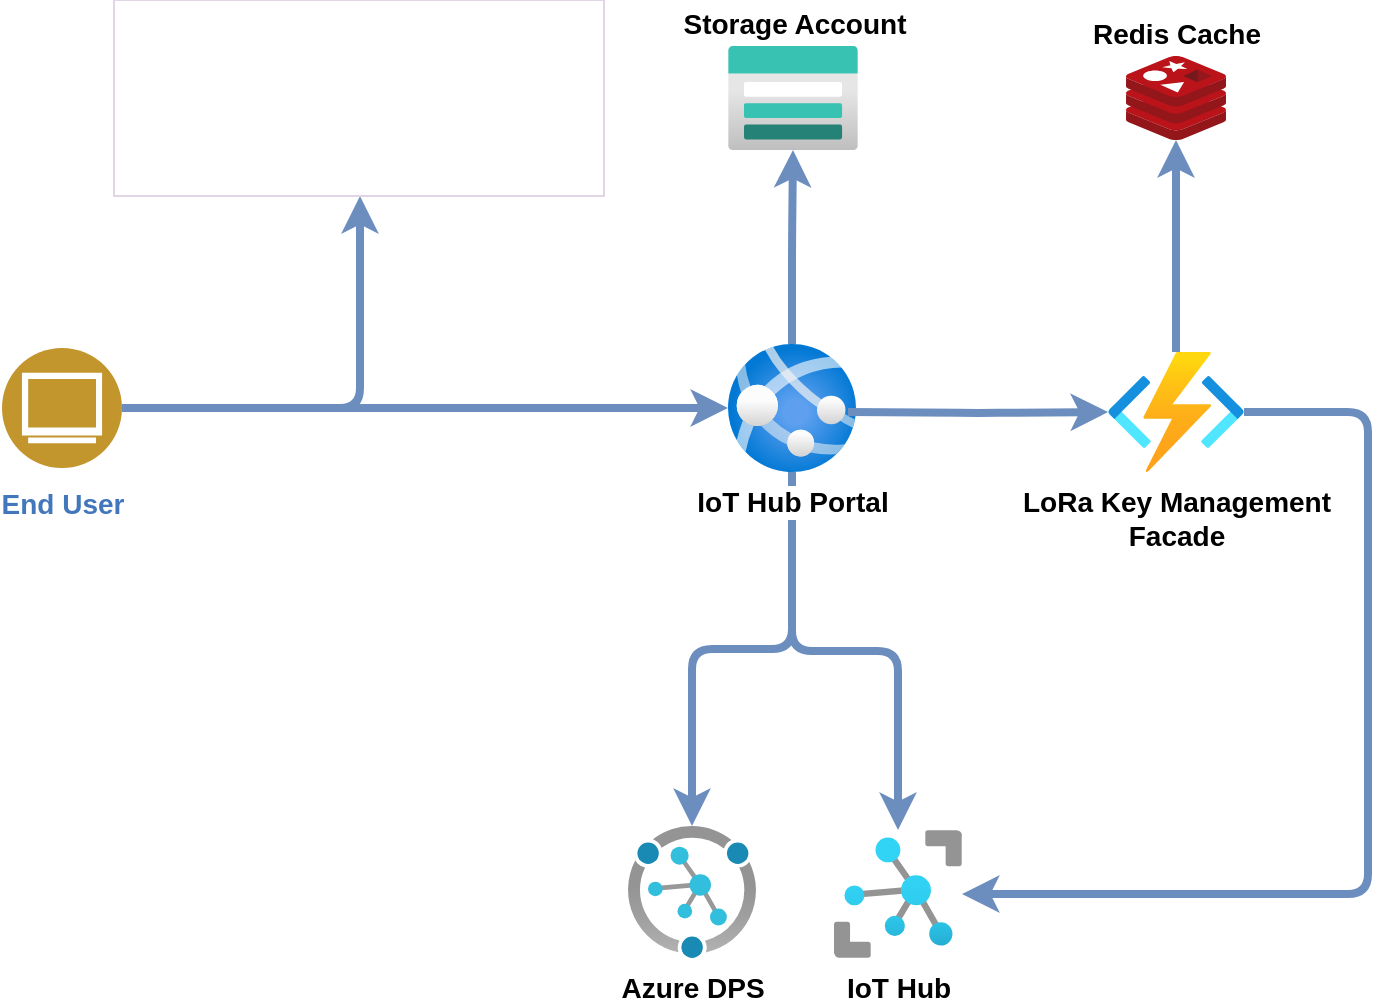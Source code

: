 <mxfile version="16.4.0" type="device" pages="2"><diagram id="JMigEDelXUa4fiqJQIsF" name="Overview"><mxGraphModel dx="1822" dy="1265" grid="0" gridSize="10" guides="1" tooltips="1" connect="1" arrows="1" fold="1" page="0" pageScale="1" pageWidth="850" pageHeight="1100" math="0" shadow="0"><root><mxCell id="0"/><mxCell id="1" parent="0"/><mxCell id="HZjNyZUxQtyd_0qB9xPp-5" style="edgeStyle=orthogonalEdgeStyle;rounded=1;orthogonalLoop=1;jettySize=auto;html=1;strokeColor=#6c8ebf;fillColor=#dae8fc;strokeWidth=4;" parent="1" source="HZjNyZUxQtyd_0qB9xPp-1" target="HZjNyZUxQtyd_0qB9xPp-3" edge="1"><mxGeometry relative="1" as="geometry"/></mxCell><mxCell id="HZjNyZUxQtyd_0qB9xPp-6" style="edgeStyle=orthogonalEdgeStyle;rounded=1;orthogonalLoop=1;jettySize=auto;html=1;strokeColor=#6c8ebf;fillColor=#dae8fc;strokeWidth=4;" parent="1" source="HZjNyZUxQtyd_0qB9xPp-1" target="HZjNyZUxQtyd_0qB9xPp-2" edge="1"><mxGeometry relative="1" as="geometry"/></mxCell><mxCell id="HZjNyZUxQtyd_0qB9xPp-7" style="edgeStyle=orthogonalEdgeStyle;rounded=1;orthogonalLoop=1;jettySize=auto;html=1;strokeColor=#6c8ebf;fillColor=#dae8fc;strokeWidth=4;" parent="1" source="HZjNyZUxQtyd_0qB9xPp-1" target="HZjNyZUxQtyd_0qB9xPp-4" edge="1"><mxGeometry relative="1" as="geometry"/></mxCell><mxCell id="HZjNyZUxQtyd_0qB9xPp-1" value="IoT Hub Portal&lt;br style=&quot;font-size: 14px;&quot;&gt;" style="aspect=fixed;html=1;points=[];align=center;image;fontSize=14;image=img/lib/azure2/compute/App_Services.svg;fontStyle=1" parent="1" vertex="1"><mxGeometry x="340" y="169" width="64" height="64" as="geometry"/></mxCell><mxCell id="HZjNyZUxQtyd_0qB9xPp-2" value="IoT Hub&lt;br style=&quot;font-size: 14px;&quot;&gt;" style="aspect=fixed;html=1;points=[];align=center;image;fontSize=14;image=img/lib/azure2/iot/IoT_Hub.svg;labelPosition=center;verticalLabelPosition=bottom;verticalAlign=top;fontStyle=1" parent="1" vertex="1"><mxGeometry x="393" y="412" width="64" height="64" as="geometry"/></mxCell><mxCell id="HZjNyZUxQtyd_0qB9xPp-4" value="Storage Account" style="aspect=fixed;html=1;points=[];align=center;image;fontSize=14;image=img/lib/azure2/storage/Storage_Accounts.svg;fontStyle=1;labelPosition=center;verticalLabelPosition=top;verticalAlign=bottom;" parent="1" vertex="1"><mxGeometry x="340" y="20" width="65" height="52" as="geometry"/></mxCell><mxCell id="HZjNyZUxQtyd_0qB9xPp-12" style="edgeStyle=orthogonalEdgeStyle;rounded=1;orthogonalLoop=1;jettySize=auto;html=1;exitX=1;exitY=0.5;exitDx=0;exitDy=0;fillColor=#dae8fc;strokeColor=#6c8ebf;strokeWidth=4;" parent="1" source="HZjNyZUxQtyd_0qB9xPp-11" target="HZjNyZUxQtyd_0qB9xPp-1" edge="1"><mxGeometry relative="1" as="geometry"/></mxCell><mxCell id="H-KeDyQKHH_cJi-hoKPE-4" style="edgeStyle=orthogonalEdgeStyle;rounded=1;orthogonalLoop=1;jettySize=auto;html=1;strokeColor=#6c8ebf;fillColor=#dae8fc;strokeWidth=4;" edge="1" parent="1" source="HZjNyZUxQtyd_0qB9xPp-11" target="H-KeDyQKHH_cJi-hoKPE-3"><mxGeometry relative="1" as="geometry"><Array as="points"><mxPoint x="156" y="201"/></Array></mxGeometry></mxCell><mxCell id="HZjNyZUxQtyd_0qB9xPp-11" value="End User" style="aspect=fixed;perimeter=ellipsePerimeter;html=1;align=center;shadow=0;dashed=0;fontColor=#4277BB;labelBackgroundColor=#ffffff;fontSize=14;spacingTop=3;image;image=img/lib/ibm/users/browser.svg;fontStyle=1" parent="1" vertex="1"><mxGeometry x="-23" y="171" width="60" height="60" as="geometry"/></mxCell><mxCell id="HZjNyZUxQtyd_0qB9xPp-17" style="edgeStyle=orthogonalEdgeStyle;shape=connector;rounded=1;orthogonalLoop=1;jettySize=auto;html=1;labelBackgroundColor=default;fontFamily=Helvetica;fontSize=14;fontColor=default;endArrow=classic;strokeColor=#6c8ebf;strokeWidth=4;fillColor=#dae8fc;" parent="1" source="HZjNyZUxQtyd_0qB9xPp-13" target="HZjNyZUxQtyd_0qB9xPp-16" edge="1"><mxGeometry relative="1" as="geometry"/></mxCell><mxCell id="HZjNyZUxQtyd_0qB9xPp-19" style="edgeStyle=orthogonalEdgeStyle;shape=connector;rounded=1;orthogonalLoop=1;jettySize=auto;html=1;labelBackgroundColor=default;fontFamily=Helvetica;fontSize=14;fontColor=default;endArrow=classic;strokeColor=#6c8ebf;strokeWidth=4;fillColor=#dae8fc;" parent="1" source="HZjNyZUxQtyd_0qB9xPp-13" target="HZjNyZUxQtyd_0qB9xPp-2" edge="1"><mxGeometry relative="1" as="geometry"><Array as="points"><mxPoint x="660" y="203"/><mxPoint x="660" y="444"/></Array></mxGeometry></mxCell><mxCell id="HZjNyZUxQtyd_0qB9xPp-13" value="LoRa Key Management &lt;br&gt;Facade" style="aspect=fixed;html=1;points=[];align=center;image;fontSize=14;image=img/lib/azure2/iot/Function_Apps.svg;fontFamily=Helvetica;fontColor=default;fontStyle=1" parent="1" vertex="1"><mxGeometry x="530" y="173" width="68" height="60" as="geometry"/></mxCell><mxCell id="HZjNyZUxQtyd_0qB9xPp-14" style="edgeStyle=orthogonalEdgeStyle;rounded=1;orthogonalLoop=1;jettySize=auto;html=1;fillColor=#dae8fc;strokeColor=#6c8ebf;strokeWidth=4;" parent="1" target="HZjNyZUxQtyd_0qB9xPp-13" edge="1"><mxGeometry relative="1" as="geometry"><mxPoint x="400" y="203" as="sourcePoint"/><mxPoint x="350" y="211" as="targetPoint"/></mxGeometry></mxCell><mxCell id="HZjNyZUxQtyd_0qB9xPp-16" value="Redis Cache" style="sketch=0;aspect=fixed;html=1;points=[];align=center;image;fontSize=14;image=img/lib/mscae/Cache_Redis_Product.svg;fontFamily=Helvetica;fontColor=default;fontStyle=1;labelPosition=center;verticalLabelPosition=top;verticalAlign=bottom;" parent="1" vertex="1"><mxGeometry x="539" y="25" width="50" height="42" as="geometry"/></mxCell><mxCell id="HZjNyZUxQtyd_0qB9xPp-3" value="Azure DPS" style="aspect=fixed;html=1;points=[];align=center;image;fontSize=14;image=img/lib/azure2/iot/Device_Provisioning_Services.svg;labelPosition=center;verticalLabelPosition=bottom;verticalAlign=top;fontStyle=1" parent="1" vertex="1"><mxGeometry x="290" y="410" width="64" height="66" as="geometry"/></mxCell><mxCell id="H-KeDyQKHH_cJi-hoKPE-3" value="" style="shape=image;verticalLabelPosition=bottom;labelBackgroundColor=default;verticalAlign=top;aspect=fixed;imageAspect=0;image=http://wiki.openid.net/f/openid-logo-wordmark.png;imageBorder=#E1D5E7;strokeWidth=1;" vertex="1" parent="1"><mxGeometry x="33" y="-3" width="245" height="98" as="geometry"/></mxCell></root></mxGraphModel></diagram><diagram name="Overall Architecture" id="s9ZXAjHHdbBnP-jasHZB"><mxGraphModel dx="1381" dy="997" grid="0" gridSize="10" guides="1" tooltips="1" connect="1" arrows="1" fold="1" page="0" pageScale="1" pageWidth="850" pageHeight="1100" math="0" shadow="0"><root><mxCell id="mhAOCMJU_lF-8fHKaxDS-0"/><mxCell id="mhAOCMJU_lF-8fHKaxDS-1" parent="mhAOCMJU_lF-8fHKaxDS-0"/><mxCell id="mhAOCMJU_lF-8fHKaxDS-2" style="edgeStyle=orthogonalEdgeStyle;rounded=1;orthogonalLoop=1;jettySize=auto;html=1;strokeColor=#6c8ebf;fillColor=#dae8fc;strokeWidth=4;startArrow=none;" edge="1" parent="mhAOCMJU_lF-8fHKaxDS-1" source="jvHl3VrMe16rX94xPNHh-8" target="mhAOCMJU_lF-8fHKaxDS-16"><mxGeometry relative="1" as="geometry"/></mxCell><mxCell id="mhAOCMJU_lF-8fHKaxDS-3" style="edgeStyle=orthogonalEdgeStyle;rounded=1;orthogonalLoop=1;jettySize=auto;html=1;strokeColor=#6c8ebf;fillColor=#dae8fc;strokeWidth=4;startArrow=none;" edge="1" parent="mhAOCMJU_lF-8fHKaxDS-1" source="jvHl3VrMe16rX94xPNHh-4" target="mhAOCMJU_lF-8fHKaxDS-6"><mxGeometry relative="1" as="geometry"/></mxCell><mxCell id="mhAOCMJU_lF-8fHKaxDS-4" style="edgeStyle=orthogonalEdgeStyle;rounded=1;orthogonalLoop=1;jettySize=auto;html=1;strokeColor=#6c8ebf;fillColor=#dae8fc;strokeWidth=4;startArrow=none;" edge="1" parent="mhAOCMJU_lF-8fHKaxDS-1" source="jvHl3VrMe16rX94xPNHh-10" target="mhAOCMJU_lF-8fHKaxDS-7"><mxGeometry relative="1" as="geometry"/></mxCell><mxCell id="mhAOCMJU_lF-8fHKaxDS-6" value="IoT Hub&lt;br style=&quot;font-size: 14px;&quot;&gt;" style="aspect=fixed;html=1;points=[];align=center;image;fontSize=14;image=img/lib/azure2/iot/IoT_Hub.svg;labelPosition=center;verticalLabelPosition=bottom;verticalAlign=top;fontStyle=1" vertex="1" parent="mhAOCMJU_lF-8fHKaxDS-1"><mxGeometry x="393" y="412" width="64" height="64" as="geometry"/></mxCell><mxCell id="mhAOCMJU_lF-8fHKaxDS-7" value="Storage Account" style="aspect=fixed;html=1;points=[];align=center;image;fontSize=14;image=img/lib/azure2/storage/Storage_Accounts.svg;fontStyle=1;labelPosition=center;verticalLabelPosition=top;verticalAlign=bottom;" vertex="1" parent="mhAOCMJU_lF-8fHKaxDS-1"><mxGeometry x="340" y="20" width="65" height="52" as="geometry"/></mxCell><mxCell id="mhAOCMJU_lF-8fHKaxDS-8" style="edgeStyle=orthogonalEdgeStyle;rounded=1;orthogonalLoop=1;jettySize=auto;html=1;exitX=1;exitY=0.5;exitDx=0;exitDy=0;fillColor=#dae8fc;strokeColor=#6c8ebf;strokeWidth=4;startArrow=none;" edge="1" parent="mhAOCMJU_lF-8fHKaxDS-1" source="jvHl3VrMe16rX94xPNHh-2" target="mhAOCMJU_lF-8fHKaxDS-5"><mxGeometry relative="1" as="geometry"/></mxCell><mxCell id="mhAOCMJU_lF-8fHKaxDS-9" style="edgeStyle=orthogonalEdgeStyle;rounded=1;orthogonalLoop=1;jettySize=auto;html=1;strokeColor=#6c8ebf;fillColor=#dae8fc;strokeWidth=4;startArrow=none;" edge="1" parent="mhAOCMJU_lF-8fHKaxDS-1" source="jvHl3VrMe16rX94xPNHh-0" target="mhAOCMJU_lF-8fHKaxDS-17"><mxGeometry relative="1" as="geometry"><Array as="points"/></mxGeometry></mxCell><mxCell id="mhAOCMJU_lF-8fHKaxDS-10" value="End User" style="aspect=fixed;perimeter=ellipsePerimeter;html=1;align=center;shadow=0;dashed=0;fontColor=#4277BB;labelBackgroundColor=#ffffff;fontSize=14;spacingTop=3;image;image=img/lib/ibm/users/browser.svg;fontStyle=1" vertex="1" parent="mhAOCMJU_lF-8fHKaxDS-1"><mxGeometry x="-23" y="171" width="60" height="60" as="geometry"/></mxCell><mxCell id="mhAOCMJU_lF-8fHKaxDS-11" style="edgeStyle=orthogonalEdgeStyle;shape=connector;rounded=1;orthogonalLoop=1;jettySize=auto;html=1;labelBackgroundColor=default;fontFamily=Helvetica;fontSize=14;fontColor=default;endArrow=classic;strokeColor=#6c8ebf;strokeWidth=4;fillColor=#dae8fc;startArrow=none;" edge="1" parent="mhAOCMJU_lF-8fHKaxDS-1" source="jvHl3VrMe16rX94xPNHh-14" target="mhAOCMJU_lF-8fHKaxDS-15"><mxGeometry relative="1" as="geometry"/></mxCell><mxCell id="mhAOCMJU_lF-8fHKaxDS-12" style="edgeStyle=orthogonalEdgeStyle;shape=connector;rounded=1;orthogonalLoop=1;jettySize=auto;html=1;labelBackgroundColor=default;fontFamily=Helvetica;fontSize=14;fontColor=default;endArrow=classic;strokeColor=#6c8ebf;strokeWidth=4;fillColor=#dae8fc;startArrow=none;" edge="1" parent="mhAOCMJU_lF-8fHKaxDS-1" source="jvHl3VrMe16rX94xPNHh-16" target="mhAOCMJU_lF-8fHKaxDS-6"><mxGeometry relative="1" as="geometry"><Array as="points"><mxPoint x="660" y="444"/></Array></mxGeometry></mxCell><mxCell id="jvHl3VrMe16rX94xPNHh-18" style="edgeStyle=orthogonalEdgeStyle;rounded=1;orthogonalLoop=1;jettySize=auto;html=1;entryX=0.5;entryY=0;entryDx=0;entryDy=0;fontSize=14;strokeColor=#6c8ebf;strokeWidth=4;fillColor=#dae8fc;startArrow=none;endArrow=none;endFill=0;" edge="1" parent="mhAOCMJU_lF-8fHKaxDS-1" source="mhAOCMJU_lF-8fHKaxDS-13" target="jvHl3VrMe16rX94xPNHh-16"><mxGeometry relative="1" as="geometry"/></mxCell><mxCell id="mhAOCMJU_lF-8fHKaxDS-13" value="LoRa Key Management &lt;br&gt;Facade" style="aspect=fixed;html=1;points=[];align=center;image;fontSize=14;image=img/lib/azure2/iot/Function_Apps.svg;fontFamily=Helvetica;fontColor=default;fontStyle=1" vertex="1" parent="mhAOCMJU_lF-8fHKaxDS-1"><mxGeometry x="530" y="173" width="68" height="60" as="geometry"/></mxCell><mxCell id="mhAOCMJU_lF-8fHKaxDS-14" style="edgeStyle=orthogonalEdgeStyle;rounded=1;orthogonalLoop=1;jettySize=auto;html=1;fillColor=#dae8fc;strokeColor=#6c8ebf;strokeWidth=4;startArrow=none;" edge="1" parent="mhAOCMJU_lF-8fHKaxDS-1" target="mhAOCMJU_lF-8fHKaxDS-13" source="jvHl3VrMe16rX94xPNHh-12"><mxGeometry relative="1" as="geometry"><mxPoint x="400" y="203" as="sourcePoint"/><mxPoint x="350" y="211" as="targetPoint"/></mxGeometry></mxCell><mxCell id="mhAOCMJU_lF-8fHKaxDS-15" value="Redis Cache" style="sketch=0;aspect=fixed;html=1;points=[];align=center;image;fontSize=14;image=img/lib/mscae/Cache_Redis_Product.svg;fontFamily=Helvetica;fontColor=default;fontStyle=1;labelPosition=center;verticalLabelPosition=top;verticalAlign=bottom;" vertex="1" parent="mhAOCMJU_lF-8fHKaxDS-1"><mxGeometry x="539" y="25" width="50" height="42" as="geometry"/></mxCell><mxCell id="mhAOCMJU_lF-8fHKaxDS-16" value="Azure DPS" style="aspect=fixed;html=1;points=[];align=center;image;fontSize=14;image=img/lib/azure2/iot/Device_Provisioning_Services.svg;labelPosition=center;verticalLabelPosition=bottom;verticalAlign=top;fontStyle=1" vertex="1" parent="mhAOCMJU_lF-8fHKaxDS-1"><mxGeometry x="290" y="410" width="64" height="66" as="geometry"/></mxCell><mxCell id="mhAOCMJU_lF-8fHKaxDS-17" value="" style="shape=image;verticalLabelPosition=bottom;labelBackgroundColor=default;verticalAlign=top;aspect=fixed;imageAspect=0;image=http://wiki.openid.net/f/openid-logo-wordmark.png;imageBorder=#E1D5E7;strokeWidth=1;" vertex="1" parent="mhAOCMJU_lF-8fHKaxDS-1"><mxGeometry x="33" y="-3" width="245" height="98" as="geometry"/></mxCell><mxCell id="jvHl3VrMe16rX94xPNHh-0" value="1" style="ellipse;whiteSpace=wrap;html=1;strokeWidth=1;fillColor=#d5e8d4;strokeColor=#82b366;fontSize=18;fontStyle=1" vertex="1" parent="mhAOCMJU_lF-8fHKaxDS-1"><mxGeometry x="138" y="137" width="35" height="30" as="geometry"/></mxCell><mxCell id="jvHl3VrMe16rX94xPNHh-1" value="" style="edgeStyle=orthogonalEdgeStyle;rounded=1;orthogonalLoop=1;jettySize=auto;html=1;strokeColor=#6c8ebf;fillColor=#dae8fc;strokeWidth=4;endArrow=none;" edge="1" parent="mhAOCMJU_lF-8fHKaxDS-1" source="mhAOCMJU_lF-8fHKaxDS-10" target="jvHl3VrMe16rX94xPNHh-0"><mxGeometry relative="1" as="geometry"><mxPoint x="37" y="201" as="sourcePoint"/><mxPoint x="156" y="95" as="targetPoint"/><Array as="points"><mxPoint x="156" y="201"/></Array></mxGeometry></mxCell><mxCell id="jvHl3VrMe16rX94xPNHh-2" value="2" style="ellipse;whiteSpace=wrap;html=1;strokeWidth=1;fillColor=#d5e8d4;strokeColor=#82b366;fontSize=18;fontStyle=1" vertex="1" parent="mhAOCMJU_lF-8fHKaxDS-1"><mxGeometry x="226" y="186" width="35" height="30" as="geometry"/></mxCell><mxCell id="jvHl3VrMe16rX94xPNHh-3" value="" style="edgeStyle=orthogonalEdgeStyle;rounded=1;orthogonalLoop=1;jettySize=auto;html=1;exitX=1;exitY=0.5;exitDx=0;exitDy=0;fillColor=#dae8fc;strokeColor=#6c8ebf;strokeWidth=4;endArrow=none;" edge="1" parent="mhAOCMJU_lF-8fHKaxDS-1" source="mhAOCMJU_lF-8fHKaxDS-10" target="jvHl3VrMe16rX94xPNHh-2"><mxGeometry relative="1" as="geometry"><mxPoint x="37" y="201" as="sourcePoint"/><mxPoint x="340" y="201" as="targetPoint"/></mxGeometry></mxCell><mxCell id="jvHl3VrMe16rX94xPNHh-4" value="3" style="ellipse;whiteSpace=wrap;html=1;strokeWidth=1;fillColor=#d5e8d4;strokeColor=#82b366;fontSize=18;fontStyle=1" vertex="1" parent="mhAOCMJU_lF-8fHKaxDS-1"><mxGeometry x="407.5" y="346" width="35" height="30" as="geometry"/></mxCell><mxCell id="jvHl3VrMe16rX94xPNHh-7" value="" style="edgeStyle=orthogonalEdgeStyle;rounded=1;orthogonalLoop=1;jettySize=auto;html=1;strokeColor=#6c8ebf;fillColor=#dae8fc;strokeWidth=4;endArrow=none;" edge="1" parent="mhAOCMJU_lF-8fHKaxDS-1" source="mhAOCMJU_lF-8fHKaxDS-5" target="jvHl3VrMe16rX94xPNHh-4"><mxGeometry relative="1" as="geometry"><mxPoint x="372" y="233" as="sourcePoint"/><mxPoint x="425" y="412" as="targetPoint"/><Array as="points"><mxPoint x="372" y="313"/><mxPoint x="425" y="313"/></Array></mxGeometry></mxCell><mxCell id="jvHl3VrMe16rX94xPNHh-8" value="4" style="ellipse;whiteSpace=wrap;html=1;strokeWidth=1;fillColor=#d5e8d4;strokeColor=#82b366;fontSize=18;fontStyle=1" vertex="1" parent="mhAOCMJU_lF-8fHKaxDS-1"><mxGeometry x="304.5" y="346" width="35" height="30" as="geometry"/></mxCell><mxCell id="jvHl3VrMe16rX94xPNHh-9" value="" style="edgeStyle=orthogonalEdgeStyle;rounded=1;orthogonalLoop=1;jettySize=auto;html=1;strokeColor=#6c8ebf;fillColor=#dae8fc;strokeWidth=4;endArrow=none;" edge="1" parent="mhAOCMJU_lF-8fHKaxDS-1" source="mhAOCMJU_lF-8fHKaxDS-5" target="jvHl3VrMe16rX94xPNHh-8"><mxGeometry relative="1" as="geometry"><mxPoint x="372" y="233" as="sourcePoint"/><mxPoint x="322" y="410" as="targetPoint"/><Array as="points"><mxPoint x="372" y="312"/><mxPoint x="319" y="312"/></Array></mxGeometry></mxCell><mxCell id="mhAOCMJU_lF-8fHKaxDS-5" value="IoT Hub Portal&lt;br style=&quot;font-size: 14px;&quot;&gt;" style="aspect=fixed;html=1;points=[];align=center;image;fontSize=14;image=img/lib/azure2/compute/App_Services.svg;fontStyle=1" vertex="1" parent="mhAOCMJU_lF-8fHKaxDS-1"><mxGeometry x="340" y="169" width="64" height="64" as="geometry"/></mxCell><mxCell id="jvHl3VrMe16rX94xPNHh-10" value="5" style="ellipse;whiteSpace=wrap;html=1;strokeWidth=1;fillColor=#d5e8d4;strokeColor=#82b366;fontSize=18;fontStyle=1" vertex="1" parent="mhAOCMJU_lF-8fHKaxDS-1"><mxGeometry x="355" y="110" width="35" height="30" as="geometry"/></mxCell><mxCell id="jvHl3VrMe16rX94xPNHh-11" value="" style="edgeStyle=orthogonalEdgeStyle;rounded=1;orthogonalLoop=1;jettySize=auto;html=1;strokeColor=#6c8ebf;fillColor=#dae8fc;strokeWidth=4;endArrow=none;" edge="1" parent="mhAOCMJU_lF-8fHKaxDS-1" source="mhAOCMJU_lF-8fHKaxDS-5" target="jvHl3VrMe16rX94xPNHh-10"><mxGeometry relative="1" as="geometry"><mxPoint x="372.029" y="169" as="sourcePoint"/><mxPoint x="372.486" y="72" as="targetPoint"/></mxGeometry></mxCell><mxCell id="jvHl3VrMe16rX94xPNHh-12" value="6" style="ellipse;whiteSpace=wrap;html=1;strokeWidth=1;fillColor=#d5e8d4;strokeColor=#82b366;fontSize=18;fontStyle=1" vertex="1" parent="mhAOCMJU_lF-8fHKaxDS-1"><mxGeometry x="439" y="188" width="35" height="30" as="geometry"/></mxCell><mxCell id="jvHl3VrMe16rX94xPNHh-13" value="" style="edgeStyle=orthogonalEdgeStyle;rounded=1;orthogonalLoop=1;jettySize=auto;html=1;fillColor=#dae8fc;strokeColor=#6c8ebf;strokeWidth=4;endArrow=none;" edge="1" parent="mhAOCMJU_lF-8fHKaxDS-1" target="jvHl3VrMe16rX94xPNHh-12"><mxGeometry relative="1" as="geometry"><mxPoint x="400" y="203" as="sourcePoint"/><mxPoint x="530" y="203" as="targetPoint"/></mxGeometry></mxCell><mxCell id="jvHl3VrMe16rX94xPNHh-14" value="7" style="ellipse;whiteSpace=wrap;html=1;strokeWidth=1;fillColor=#d5e8d4;strokeColor=#82b366;fontSize=18;fontStyle=1" vertex="1" parent="mhAOCMJU_lF-8fHKaxDS-1"><mxGeometry x="546.5" y="114" width="35" height="30" as="geometry"/></mxCell><mxCell id="jvHl3VrMe16rX94xPNHh-15" value="" style="edgeStyle=orthogonalEdgeStyle;shape=connector;rounded=1;orthogonalLoop=1;jettySize=auto;html=1;labelBackgroundColor=default;fontFamily=Helvetica;fontSize=14;fontColor=default;endArrow=none;strokeColor=#6c8ebf;strokeWidth=4;fillColor=#dae8fc;" edge="1" parent="mhAOCMJU_lF-8fHKaxDS-1" source="mhAOCMJU_lF-8fHKaxDS-13" target="jvHl3VrMe16rX94xPNHh-14"><mxGeometry relative="1" as="geometry"><mxPoint x="564" y="173" as="sourcePoint"/><mxPoint x="564" y="67" as="targetPoint"/></mxGeometry></mxCell><mxCell id="jvHl3VrMe16rX94xPNHh-16" value="8" style="ellipse;whiteSpace=wrap;html=1;strokeWidth=1;fillColor=#d5e8d4;strokeColor=#82b366;fontSize=18;fontStyle=1" vertex="1" parent="mhAOCMJU_lF-8fHKaxDS-1"><mxGeometry x="642" y="321" width="35" height="30" as="geometry"/></mxCell></root></mxGraphModel></diagram></mxfile>